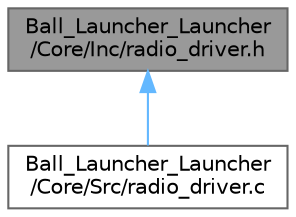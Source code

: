 digraph "Ball_Launcher_Launcher/Core/Inc/radio_driver.h"
{
 // LATEX_PDF_SIZE
  bgcolor="transparent";
  edge [fontname=Helvetica,fontsize=10,labelfontname=Helvetica,labelfontsize=10];
  node [fontname=Helvetica,fontsize=10,shape=box,height=0.2,width=0.4];
  Node1 [id="Node000001",label="Ball_Launcher_Launcher\l/Core/Inc/radio_driver.h",height=0.2,width=0.4,color="gray40", fillcolor="grey60", style="filled", fontcolor="black",tooltip="Header for radio_driver.c file. This file contains the common defines of the application."];
  Node1 -> Node2 [id="edge1_Node000001_Node000002",dir="back",color="steelblue1",style="solid",tooltip=" "];
  Node2 [id="Node000002",label="Ball_Launcher_Launcher\l/Core/Src/radio_driver.c",height=0.2,width=0.4,color="grey40", fillcolor="white", style="filled",URL="$radio__driver_8c.html",tooltip="Implementation of radio driver functions."];
}
